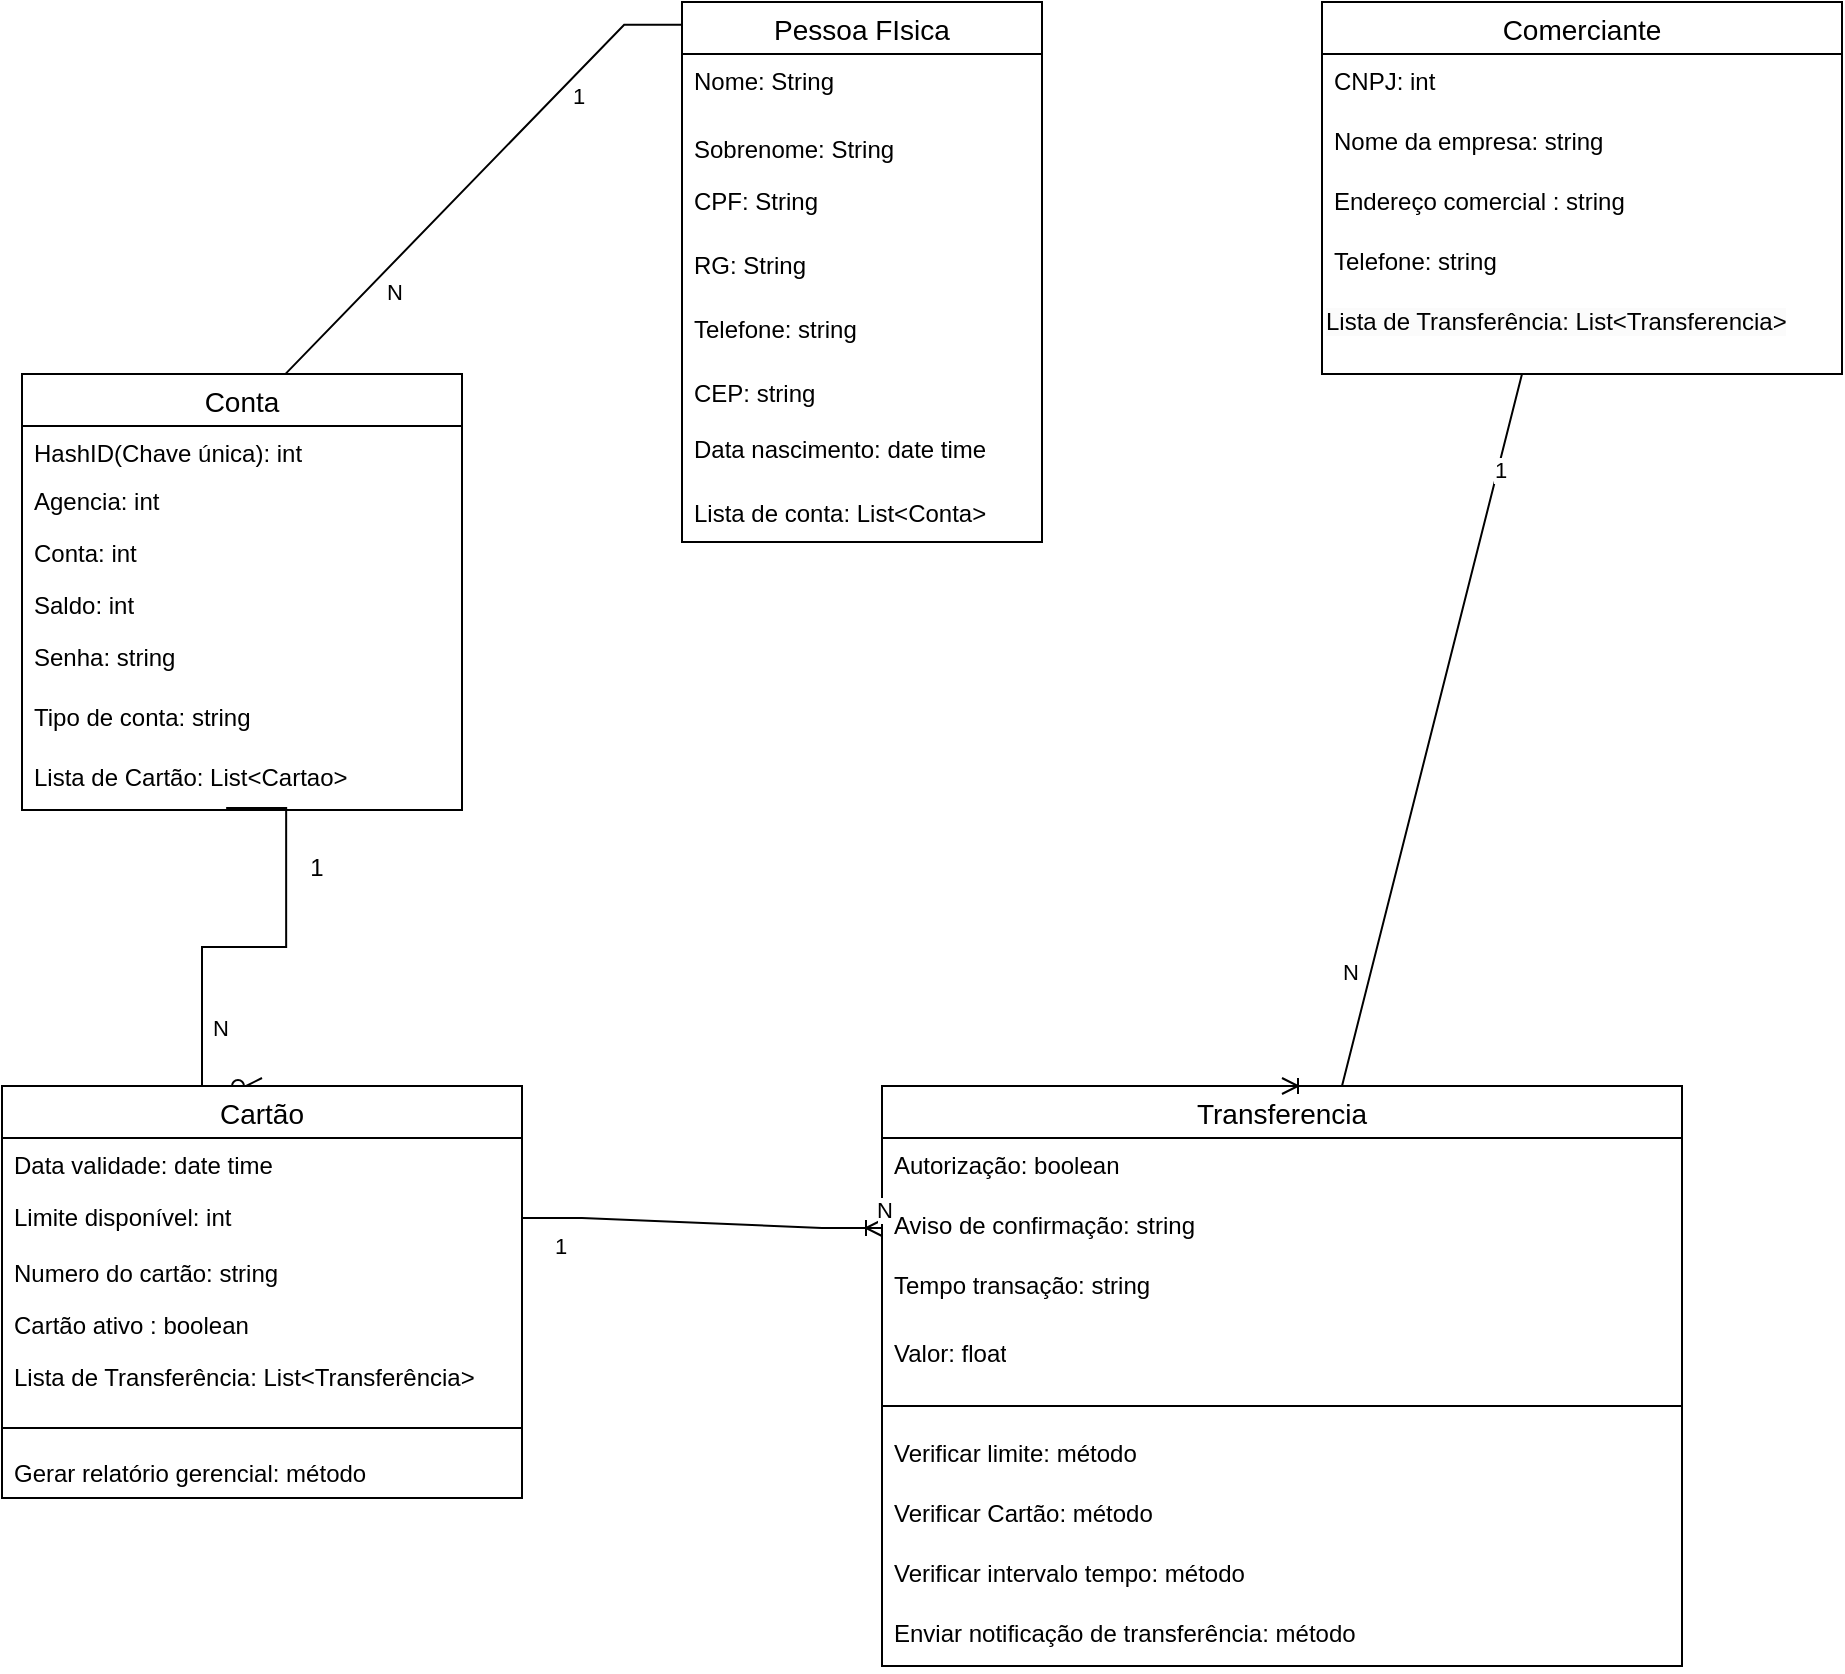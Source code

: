<mxfile version="22.0.8" type="google">
  <diagram id="C5RBs43oDa-KdzZeNtuy" name="Page-1">
    <mxGraphModel grid="1" page="1" gridSize="10" guides="1" tooltips="1" connect="1" arrows="1" fold="1" pageScale="1" pageWidth="3300" pageHeight="4681" math="0" shadow="0">
      <root>
        <mxCell id="WIyWlLk6GJQsqaUBKTNV-0" />
        <mxCell id="WIyWlLk6GJQsqaUBKTNV-1" parent="WIyWlLk6GJQsqaUBKTNV-0" />
        <mxCell id="SvtLjaAfCOmZhjDA1nnR-59" value="Tempo Transação" style="text;strokeColor=none;fillColor=none;spacingLeft=4;spacingRight=4;overflow=hidden;rotatable=0;points=[[0,0.5],[1,0.5]];portConstraint=eastwest;fontSize=12;whiteSpace=wrap;html=1;" vertex="1" parent="WIyWlLk6GJQsqaUBKTNV-1">
          <mxGeometry x="950" y="960" width="229" as="geometry" />
        </mxCell>
        <mxCell id="SvtLjaAfCOmZhjDA1nnR-70" value="1" style="edgeStyle=entityRelationEdgeStyle;fontSize=12;html=1;endArrow=ERzeroToMany;endFill=1;rounded=0;exitX=0.464;exitY=0.967;exitDx=0;exitDy=0;exitPerimeter=0;entryX=0.5;entryY=0;entryDx=0;entryDy=0;" edge="1" parent="WIyWlLk6GJQsqaUBKTNV-1" source="v3a73PQAuSbaA6_xyoUx-2" target="SvtLjaAfCOmZhjDA1nnR-97">
          <mxGeometry x="-0.502" y="15" width="100" height="100" relative="1" as="geometry">
            <mxPoint x="833" y="625" as="sourcePoint" />
            <mxPoint x="694.5" y="880" as="targetPoint" />
            <Array as="points">
              <mxPoint x="850" y="624" />
              <mxPoint x="705" y="760" />
            </Array>
            <mxPoint as="offset" />
          </mxGeometry>
        </mxCell>
        <mxCell id="SvtLjaAfCOmZhjDA1nnR-71" value="N" style="edgeLabel;html=1;align=center;verticalAlign=middle;resizable=0;points=[];" connectable="0" vertex="1" parent="SvtLjaAfCOmZhjDA1nnR-70">
          <mxGeometry x="0.363" relative="1" as="geometry">
            <mxPoint x="9" y="17" as="offset" />
          </mxGeometry>
        </mxCell>
        <mxCell id="SvtLjaAfCOmZhjDA1nnR-77" value="" style="edgeStyle=entityRelationEdgeStyle;fontSize=12;html=1;endArrow=ERoneToMany;rounded=0;entryX=0.445;entryY=0.018;entryDx=0;entryDy=0;entryPerimeter=0;exitX=0.006;exitY=0.042;exitDx=0;exitDy=0;exitPerimeter=0;" edge="1" parent="WIyWlLk6GJQsqaUBKTNV-1" source="SvtLjaAfCOmZhjDA1nnR-84" target="SvtLjaAfCOmZhjDA1nnR-93">
          <mxGeometry width="100" height="100" relative="1" as="geometry">
            <mxPoint x="760" y="440" as="sourcePoint" />
            <mxPoint x="717.095" y="540" as="targetPoint" />
            <Array as="points">
              <mxPoint x="720" y="570" />
            </Array>
          </mxGeometry>
        </mxCell>
        <mxCell id="SvtLjaAfCOmZhjDA1nnR-78" value="1" style="edgeLabel;html=1;align=center;verticalAlign=middle;resizable=0;points=[];" connectable="0" vertex="1" parent="SvtLjaAfCOmZhjDA1nnR-77">
          <mxGeometry x="-0.502" y="2" relative="1" as="geometry">
            <mxPoint x="8" as="offset" />
          </mxGeometry>
        </mxCell>
        <mxCell id="v3a73PQAuSbaA6_xyoUx-0" value="N" style="edgeLabel;html=1;align=center;verticalAlign=middle;resizable=0;points=[];" connectable="0" vertex="1" parent="SvtLjaAfCOmZhjDA1nnR-77">
          <mxGeometry x="0.352" y="1" relative="1" as="geometry">
            <mxPoint x="8" y="5" as="offset" />
          </mxGeometry>
        </mxCell>
        <mxCell id="SvtLjaAfCOmZhjDA1nnR-84" value="Pessoa FIsica" style="swimlane;fontStyle=0;childLayout=stackLayout;horizontal=1;startSize=26;horizontalStack=0;resizeParent=1;resizeParentMax=0;resizeLast=0;collapsible=1;marginBottom=0;align=center;fontSize=14;" vertex="1" parent="WIyWlLk6GJQsqaUBKTNV-1">
          <mxGeometry x="650" y="170" width="180" height="270" as="geometry" />
        </mxCell>
        <mxCell id="zkfFHV4jXpPFQw0GAbJ--1" value="Nome: String" style="text;align=left;verticalAlign=top;spacingLeft=4;spacingRight=4;overflow=hidden;rotatable=0;points=[[0,0.5],[1,0.5]];portConstraint=eastwest;" vertex="1" parent="SvtLjaAfCOmZhjDA1nnR-84">
          <mxGeometry y="26" width="180" height="34" as="geometry" />
        </mxCell>
        <mxCell id="zkfFHV4jXpPFQw0GAbJ--2" value="Sobrenome: String" style="text;align=left;verticalAlign=top;spacingLeft=4;spacingRight=4;overflow=hidden;rotatable=0;points=[[0,0.5],[1,0.5]];portConstraint=eastwest;rounded=0;shadow=0;html=0;" vertex="1" parent="SvtLjaAfCOmZhjDA1nnR-84">
          <mxGeometry y="60" width="180" height="26" as="geometry" />
        </mxCell>
        <mxCell id="zkfFHV4jXpPFQw0GAbJ--3" value="CPF: String" style="text;align=left;verticalAlign=top;spacingLeft=4;spacingRight=4;overflow=hidden;rotatable=0;points=[[0,0.5],[1,0.5]];portConstraint=eastwest;rounded=0;shadow=0;html=0;" vertex="1" parent="SvtLjaAfCOmZhjDA1nnR-84">
          <mxGeometry y="86" width="180" height="32" as="geometry" />
        </mxCell>
        <mxCell id="EOVj5zrSwEa74tOPub0J-4" value="RG: String" style="text;align=left;verticalAlign=top;spacingLeft=4;spacingRight=4;overflow=hidden;rotatable=0;points=[[0,0.5],[1,0.5]];portConstraint=eastwest;rounded=0;shadow=0;html=0;" vertex="1" parent="SvtLjaAfCOmZhjDA1nnR-84">
          <mxGeometry y="118" width="180" height="32" as="geometry" />
        </mxCell>
        <mxCell id="EOVj5zrSwEa74tOPub0J-1" value="Telefone: string" style="text;align=left;verticalAlign=top;spacingLeft=4;spacingRight=4;overflow=hidden;rotatable=0;points=[[0,0.5],[1,0.5]];portConstraint=eastwest;rounded=0;shadow=0;html=0;" vertex="1" parent="SvtLjaAfCOmZhjDA1nnR-84">
          <mxGeometry y="150" width="180" height="32" as="geometry" />
        </mxCell>
        <mxCell id="EOVj5zrSwEa74tOPub0J-2" value="CEP: string" style="text;align=left;verticalAlign=top;spacingLeft=4;spacingRight=4;overflow=hidden;rotatable=0;points=[[0,0.5],[1,0.5]];portConstraint=eastwest;rounded=0;shadow=0;html=0;" vertex="1" parent="SvtLjaAfCOmZhjDA1nnR-84">
          <mxGeometry y="182" width="180" height="28" as="geometry" />
        </mxCell>
        <mxCell id="EOVj5zrSwEa74tOPub0J-0" value="Data nascimento: date time" style="text;align=left;verticalAlign=top;spacingLeft=4;spacingRight=4;overflow=hidden;rotatable=0;points=[[0,0.5],[1,0.5]];portConstraint=eastwest;rounded=0;shadow=0;html=0;" vertex="1" parent="SvtLjaAfCOmZhjDA1nnR-84">
          <mxGeometry y="210" width="180" height="32" as="geometry" />
        </mxCell>
        <mxCell id="v3a73PQAuSbaA6_xyoUx-1" value="Lista de conta: List&lt;Conta&gt;" style="text;align=left;verticalAlign=top;spacingLeft=4;spacingRight=4;overflow=hidden;rotatable=0;points=[[0,0.5],[1,0.5]];portConstraint=eastwest;rounded=0;shadow=0;html=0;" vertex="1" parent="SvtLjaAfCOmZhjDA1nnR-84">
          <mxGeometry y="242" width="180" height="28" as="geometry" />
        </mxCell>
        <mxCell id="SvtLjaAfCOmZhjDA1nnR-93" value="Conta" style="swimlane;fontStyle=0;childLayout=stackLayout;horizontal=1;startSize=26;horizontalStack=0;resizeParent=1;resizeParentMax=0;resizeLast=0;collapsible=1;marginBottom=0;align=center;fontSize=14;" vertex="1" parent="WIyWlLk6GJQsqaUBKTNV-1">
          <mxGeometry x="320" y="356" width="220" height="218" as="geometry">
            <mxRectangle x="240" y="630" width="60" height="30" as="alternateBounds" />
          </mxGeometry>
        </mxCell>
        <mxCell id="EOVj5zrSwEa74tOPub0J-25" value="HashID(Chave única): int" style="text;align=left;verticalAlign=top;spacingLeft=4;spacingRight=4;overflow=hidden;rotatable=0;points=[[0,0.5],[1,0.5]];portConstraint=eastwest;" vertex="1" parent="SvtLjaAfCOmZhjDA1nnR-93">
          <mxGeometry y="26" width="220" height="24" as="geometry" />
        </mxCell>
        <mxCell id="EOVj5zrSwEa74tOPub0J-27" value="Agencia: int" style="text;align=left;verticalAlign=top;spacingLeft=4;spacingRight=4;overflow=hidden;rotatable=0;points=[[0,0.5],[1,0.5]];portConstraint=eastwest;" vertex="1" parent="SvtLjaAfCOmZhjDA1nnR-93">
          <mxGeometry y="50" width="220" height="26" as="geometry" />
        </mxCell>
        <mxCell id="EOVj5zrSwEa74tOPub0J-26" value="Conta: int" style="text;align=left;verticalAlign=top;spacingLeft=4;spacingRight=4;overflow=hidden;rotatable=0;points=[[0,0.5],[1,0.5]];portConstraint=eastwest;" vertex="1" parent="SvtLjaAfCOmZhjDA1nnR-93">
          <mxGeometry y="76" width="220" height="26" as="geometry" />
        </mxCell>
        <mxCell id="SvtLjaAfCOmZhjDA1nnR-122" value="Saldo: int" style="text;align=left;verticalAlign=top;spacingLeft=4;spacingRight=4;overflow=hidden;rotatable=0;points=[[0,0.5],[1,0.5]];portConstraint=eastwest;" vertex="1" parent="SvtLjaAfCOmZhjDA1nnR-93">
          <mxGeometry y="102" width="220" height="26" as="geometry" />
        </mxCell>
        <mxCell id="SvtLjaAfCOmZhjDA1nnR-64" value="Senha: string" style="text;align=left;verticalAlign=top;spacingLeft=4;spacingRight=4;overflow=hidden;rotatable=0;points=[[0,0.5],[1,0.5]];portConstraint=eastwest;" vertex="1" parent="SvtLjaAfCOmZhjDA1nnR-93">
          <mxGeometry y="128" width="220" height="30" as="geometry" />
        </mxCell>
        <mxCell id="v3a73PQAuSbaA6_xyoUx-3" value="Tipo de conta: string" style="text;align=left;verticalAlign=top;spacingLeft=4;spacingRight=4;overflow=hidden;rotatable=0;points=[[0,0.5],[1,0.5]];portConstraint=eastwest;" vertex="1" parent="SvtLjaAfCOmZhjDA1nnR-93">
          <mxGeometry y="158" width="220" height="30" as="geometry" />
        </mxCell>
        <mxCell id="v3a73PQAuSbaA6_xyoUx-2" value="Lista de Cartão: List&lt;Cartao&gt;" style="text;align=left;verticalAlign=top;spacingLeft=4;spacingRight=4;overflow=hidden;rotatable=0;points=[[0,0.5],[1,0.5]];portConstraint=eastwest;" vertex="1" parent="SvtLjaAfCOmZhjDA1nnR-93">
          <mxGeometry y="188" width="220" height="30" as="geometry" />
        </mxCell>
        <mxCell id="SvtLjaAfCOmZhjDA1nnR-97" value="Cartão" style="swimlane;fontStyle=0;childLayout=stackLayout;horizontal=1;startSize=26;horizontalStack=0;resizeParent=1;resizeParentMax=0;resizeLast=0;collapsible=1;marginBottom=0;align=center;fontSize=14;" vertex="1" parent="WIyWlLk6GJQsqaUBKTNV-1">
          <mxGeometry x="310" y="712" width="260" height="206" as="geometry" />
        </mxCell>
        <mxCell id="SvtLjaAfCOmZhjDA1nnR-118" value="Data validade: date time" style="text;align=left;verticalAlign=top;spacingLeft=4;spacingRight=4;overflow=hidden;rotatable=0;points=[[0,0.5],[1,0.5]];portConstraint=eastwest;" vertex="1" parent="SvtLjaAfCOmZhjDA1nnR-97">
          <mxGeometry y="26" width="260" height="26" as="geometry" />
        </mxCell>
        <mxCell id="SvtLjaAfCOmZhjDA1nnR-1" value="Limite disponível: int" style="text;align=left;verticalAlign=top;spacingLeft=4;spacingRight=4;overflow=hidden;rotatable=0;points=[[0,0.5],[1,0.5]];portConstraint=eastwest;" vertex="1" parent="SvtLjaAfCOmZhjDA1nnR-97">
          <mxGeometry y="52" width="260" height="28" as="geometry" />
        </mxCell>
        <mxCell id="SvtLjaAfCOmZhjDA1nnR-119" value="Numero do cartão: string" style="text;align=left;verticalAlign=top;spacingLeft=4;spacingRight=4;overflow=hidden;rotatable=0;points=[[0,0.5],[1,0.5]];portConstraint=eastwest;" vertex="1" parent="SvtLjaAfCOmZhjDA1nnR-97">
          <mxGeometry y="80" width="260" height="26" as="geometry" />
        </mxCell>
        <mxCell id="SvtLjaAfCOmZhjDA1nnR-2" value="Cartão ativo : boolean" style="text;align=left;verticalAlign=top;spacingLeft=4;spacingRight=4;overflow=hidden;rotatable=0;points=[[0,0.5],[1,0.5]];portConstraint=eastwest;" vertex="1" parent="SvtLjaAfCOmZhjDA1nnR-97">
          <mxGeometry y="106" width="260" height="26" as="geometry" />
        </mxCell>
        <mxCell id="v3a73PQAuSbaA6_xyoUx-4" value="Lista de Transferência: List&lt;Transferência&gt;" style="text;align=left;verticalAlign=top;spacingLeft=4;spacingRight=4;overflow=hidden;rotatable=0;points=[[0,0.5],[1,0.5]];portConstraint=eastwest;" vertex="1" parent="SvtLjaAfCOmZhjDA1nnR-97">
          <mxGeometry y="132" width="260" height="30" as="geometry" />
        </mxCell>
        <mxCell id="SiEjcGMg6--HDHoTLeLo-0" value="" style="line;strokeWidth=1;rotatable=0;dashed=0;labelPosition=right;align=left;verticalAlign=middle;spacingTop=0;spacingLeft=6;points=[];portConstraint=eastwest;" vertex="1" parent="SvtLjaAfCOmZhjDA1nnR-97">
          <mxGeometry y="162" width="260" height="18" as="geometry" />
        </mxCell>
        <mxCell id="SiEjcGMg6--HDHoTLeLo-1" value="Gerar relatório gerencial: método" style="text;align=left;verticalAlign=top;spacingLeft=4;spacingRight=4;overflow=hidden;rotatable=0;points=[[0,0.5],[1,0.5]];portConstraint=eastwest;" vertex="1" parent="SvtLjaAfCOmZhjDA1nnR-97">
          <mxGeometry y="180" width="260" height="26" as="geometry" />
        </mxCell>
        <mxCell id="SvtLjaAfCOmZhjDA1nnR-105" value="Transferencia" style="swimlane;fontStyle=0;childLayout=stackLayout;horizontal=1;startSize=26;horizontalStack=0;resizeParent=1;resizeParentMax=0;resizeLast=0;collapsible=1;marginBottom=0;align=center;fontSize=14;" vertex="1" parent="WIyWlLk6GJQsqaUBKTNV-1">
          <mxGeometry x="750" y="712" width="400" height="290" as="geometry" />
        </mxCell>
        <mxCell id="SvtLjaAfCOmZhjDA1nnR-49" value="Autorização: boolean" style="text;strokeColor=none;fillColor=none;spacingLeft=4;spacingRight=4;overflow=hidden;rotatable=0;points=[[0,0.5],[1,0.5]];portConstraint=eastwest;fontSize=12;whiteSpace=wrap;html=1;" vertex="1" parent="SvtLjaAfCOmZhjDA1nnR-105">
          <mxGeometry y="26" width="400" height="30" as="geometry" />
        </mxCell>
        <mxCell id="SvtLjaAfCOmZhjDA1nnR-13" value="Aviso de confirmação: string" style="text;strokeColor=none;fillColor=none;spacingLeft=4;spacingRight=4;overflow=hidden;rotatable=0;points=[[0,0.5],[1,0.5]];portConstraint=eastwest;fontSize=12;whiteSpace=wrap;html=1;" vertex="1" parent="SvtLjaAfCOmZhjDA1nnR-105">
          <mxGeometry y="56" width="400" height="30" as="geometry" />
        </mxCell>
        <mxCell id="SvtLjaAfCOmZhjDA1nnR-6" value="Tempo transação: string" style="text;strokeColor=none;fillColor=none;spacingLeft=4;spacingRight=4;overflow=hidden;rotatable=0;points=[[0,0.5],[1,0.5]];portConstraint=eastwest;fontSize=12;whiteSpace=wrap;html=1;" vertex="1" parent="SvtLjaAfCOmZhjDA1nnR-105">
          <mxGeometry y="86" width="400" height="34" as="geometry" />
        </mxCell>
        <mxCell id="SvtLjaAfCOmZhjDA1nnR-5" value="Valor: float" style="text;strokeColor=none;fillColor=none;spacingLeft=4;spacingRight=4;overflow=hidden;rotatable=0;points=[[0,0.5],[1,0.5]];portConstraint=eastwest;fontSize=12;whiteSpace=wrap;html=1;" vertex="1" parent="SvtLjaAfCOmZhjDA1nnR-105">
          <mxGeometry y="120" width="400" height="30" as="geometry" />
        </mxCell>
        <mxCell id="SvtLjaAfCOmZhjDA1nnR-139" value="" style="line;strokeWidth=1;rotatable=0;dashed=0;labelPosition=right;align=left;verticalAlign=middle;spacingTop=0;spacingLeft=6;points=[];portConstraint=eastwest;" vertex="1" parent="SvtLjaAfCOmZhjDA1nnR-105">
          <mxGeometry y="150" width="400" height="20" as="geometry" />
        </mxCell>
        <mxCell id="SvtLjaAfCOmZhjDA1nnR-7" value="Verificar limite: método" style="text;strokeColor=none;fillColor=none;spacingLeft=4;spacingRight=4;overflow=hidden;rotatable=0;points=[[0,0.5],[1,0.5]];portConstraint=eastwest;fontSize=12;whiteSpace=wrap;html=1;" vertex="1" parent="SvtLjaAfCOmZhjDA1nnR-105">
          <mxGeometry y="170" width="400" height="30" as="geometry" />
        </mxCell>
        <mxCell id="SvtLjaAfCOmZhjDA1nnR-141" value="Verificar Cartão: método" style="text;strokeColor=none;fillColor=none;spacingLeft=4;spacingRight=4;overflow=hidden;rotatable=0;points=[[0,0.5],[1,0.5]];portConstraint=eastwest;fontSize=12;whiteSpace=wrap;html=1;" vertex="1" parent="SvtLjaAfCOmZhjDA1nnR-105">
          <mxGeometry y="200" width="400" height="30" as="geometry" />
        </mxCell>
        <mxCell id="SvtLjaAfCOmZhjDA1nnR-142" value="Verificar intervalo tempo: método" style="text;strokeColor=none;fillColor=none;spacingLeft=4;spacingRight=4;overflow=hidden;rotatable=0;points=[[0,0.5],[1,0.5]];portConstraint=eastwest;fontSize=12;whiteSpace=wrap;html=1;" vertex="1" parent="SvtLjaAfCOmZhjDA1nnR-105">
          <mxGeometry y="230" width="400" height="30" as="geometry" />
        </mxCell>
        <mxCell id="SvtLjaAfCOmZhjDA1nnR-143" value="Enviar notificação de transferência: método" style="text;strokeColor=none;fillColor=none;spacingLeft=4;spacingRight=4;overflow=hidden;rotatable=0;points=[[0,0.5],[1,0.5]];portConstraint=eastwest;fontSize=12;whiteSpace=wrap;html=1;" vertex="1" parent="SvtLjaAfCOmZhjDA1nnR-105">
          <mxGeometry y="260" width="400" height="30" as="geometry" />
        </mxCell>
        <mxCell id="SvtLjaAfCOmZhjDA1nnR-123" value="Comerciante" style="swimlane;fontStyle=0;childLayout=stackLayout;horizontal=1;startSize=26;horizontalStack=0;resizeParent=1;resizeParentMax=0;resizeLast=0;collapsible=1;marginBottom=0;align=center;fontSize=14;" vertex="1" parent="WIyWlLk6GJQsqaUBKTNV-1">
          <mxGeometry x="970" y="170" width="260" height="186" as="geometry" />
        </mxCell>
        <mxCell id="SvtLjaAfCOmZhjDA1nnR-124" value="CNPJ: int" style="text;strokeColor=none;fillColor=none;spacingLeft=4;spacingRight=4;overflow=hidden;rotatable=0;points=[[0,0.5],[1,0.5]];portConstraint=eastwest;fontSize=12;whiteSpace=wrap;html=1;" vertex="1" parent="SvtLjaAfCOmZhjDA1nnR-123">
          <mxGeometry y="26" width="260" height="30" as="geometry" />
        </mxCell>
        <mxCell id="SvtLjaAfCOmZhjDA1nnR-125" value="Nome da empresa: string" style="text;strokeColor=none;fillColor=none;spacingLeft=4;spacingRight=4;overflow=hidden;rotatable=0;points=[[0,0.5],[1,0.5]];portConstraint=eastwest;fontSize=12;whiteSpace=wrap;html=1;" vertex="1" parent="SvtLjaAfCOmZhjDA1nnR-123">
          <mxGeometry y="56" width="260" height="30" as="geometry" />
        </mxCell>
        <mxCell id="SvtLjaAfCOmZhjDA1nnR-127" value="Endereço comercial : string" style="text;strokeColor=none;fillColor=none;spacingLeft=4;spacingRight=4;overflow=hidden;rotatable=0;points=[[0,0.5],[1,0.5]];portConstraint=eastwest;fontSize=12;whiteSpace=wrap;html=1;" vertex="1" parent="SvtLjaAfCOmZhjDA1nnR-123">
          <mxGeometry y="86" width="260" height="30" as="geometry" />
        </mxCell>
        <mxCell id="SvtLjaAfCOmZhjDA1nnR-126" value="Telefone: string" style="text;strokeColor=none;fillColor=none;spacingLeft=4;spacingRight=4;overflow=hidden;rotatable=0;points=[[0,0.5],[1,0.5]];portConstraint=eastwest;fontSize=12;whiteSpace=wrap;html=1;" vertex="1" parent="SvtLjaAfCOmZhjDA1nnR-123">
          <mxGeometry y="116" width="260" height="30" as="geometry" />
        </mxCell>
        <mxCell id="v3a73PQAuSbaA6_xyoUx-5" value="&lt;span style=&quot;color: rgb(0, 0, 0); font-family: Helvetica; font-size: 12px; font-style: normal; font-variant-ligatures: normal; font-variant-caps: normal; font-weight: 400; letter-spacing: normal; orphans: 2; text-align: left; text-indent: 0px; text-transform: none; widows: 2; word-spacing: 0px; -webkit-text-stroke-width: 0px; background-color: rgb(251, 251, 251); text-decoration-thickness: initial; text-decoration-style: initial; text-decoration-color: initial; float: none; display: inline !important;&quot;&gt;Lista de Transferência: List&amp;lt;Transferencia&amp;gt;&lt;/span&gt;" style="text;whiteSpace=wrap;html=1;" vertex="1" parent="SvtLjaAfCOmZhjDA1nnR-123">
          <mxGeometry y="146" width="260" height="40" as="geometry" />
        </mxCell>
        <mxCell id="SvtLjaAfCOmZhjDA1nnR-128" value="" style="edgeStyle=entityRelationEdgeStyle;fontSize=12;html=1;endArrow=ERoneToMany;rounded=0;exitX=0.5;exitY=1;exitDx=0;exitDy=0;entryX=0.5;entryY=0;entryDx=0;entryDy=0;" edge="1" parent="WIyWlLk6GJQsqaUBKTNV-1" source="v3a73PQAuSbaA6_xyoUx-5" target="SvtLjaAfCOmZhjDA1nnR-105">
          <mxGeometry width="100" height="100" relative="1" as="geometry">
            <mxPoint x="1320" y="670" as="sourcePoint" />
            <mxPoint x="1330" y="630" as="targetPoint" />
            <Array as="points">
              <mxPoint x="324" y="360" />
              <mxPoint x="330" y="350" />
              <mxPoint x="320" y="360" />
            </Array>
          </mxGeometry>
        </mxCell>
        <mxCell id="SvtLjaAfCOmZhjDA1nnR-129" value="1" style="edgeLabel;html=1;align=center;verticalAlign=middle;resizable=0;points=[];" connectable="0" vertex="1" parent="SvtLjaAfCOmZhjDA1nnR-128">
          <mxGeometry x="-0.489" y="-1" relative="1" as="geometry">
            <mxPoint x="9" y="-29" as="offset" />
          </mxGeometry>
        </mxCell>
        <mxCell id="SvtLjaAfCOmZhjDA1nnR-130" value="N" style="edgeLabel;html=1;align=center;verticalAlign=middle;resizable=0;points=[];" connectable="0" vertex="1" parent="SvtLjaAfCOmZhjDA1nnR-128">
          <mxGeometry x="0.479" relative="1" as="geometry">
            <mxPoint x="-16" y="21" as="offset" />
          </mxGeometry>
        </mxCell>
        <mxCell id="SvtLjaAfCOmZhjDA1nnR-146" value="" style="edgeStyle=entityRelationEdgeStyle;fontSize=12;html=1;endArrow=ERoneToMany;rounded=0;exitX=1;exitY=0.5;exitDx=0;exitDy=0;entryX=0;entryY=0.5;entryDx=0;entryDy=0;" edge="1" parent="WIyWlLk6GJQsqaUBKTNV-1" source="SvtLjaAfCOmZhjDA1nnR-1" target="SvtLjaAfCOmZhjDA1nnR-13">
          <mxGeometry width="100" height="100" relative="1" as="geometry">
            <mxPoint x="890" y="840" as="sourcePoint" />
            <mxPoint x="990" y="740" as="targetPoint" />
            <Array as="points">
              <mxPoint x="1110" y="970" />
              <mxPoint x="1090" y="960" />
            </Array>
          </mxGeometry>
        </mxCell>
        <mxCell id="SvtLjaAfCOmZhjDA1nnR-147" value="1" style="edgeLabel;html=1;align=center;verticalAlign=middle;resizable=0;points=[];" connectable="0" vertex="1" parent="SvtLjaAfCOmZhjDA1nnR-146">
          <mxGeometry x="-0.734" y="-2" relative="1" as="geometry">
            <mxPoint x="-5" y="12" as="offset" />
          </mxGeometry>
        </mxCell>
        <mxCell id="SvtLjaAfCOmZhjDA1nnR-148" value="N" style="edgeLabel;html=1;align=center;verticalAlign=middle;resizable=0;points=[];" connectable="0" vertex="1" parent="SvtLjaAfCOmZhjDA1nnR-146">
          <mxGeometry x="0.596" y="1" relative="1" as="geometry">
            <mxPoint x="37" y="-8" as="offset" />
          </mxGeometry>
        </mxCell>
      </root>
    </mxGraphModel>
  </diagram>
</mxfile>
